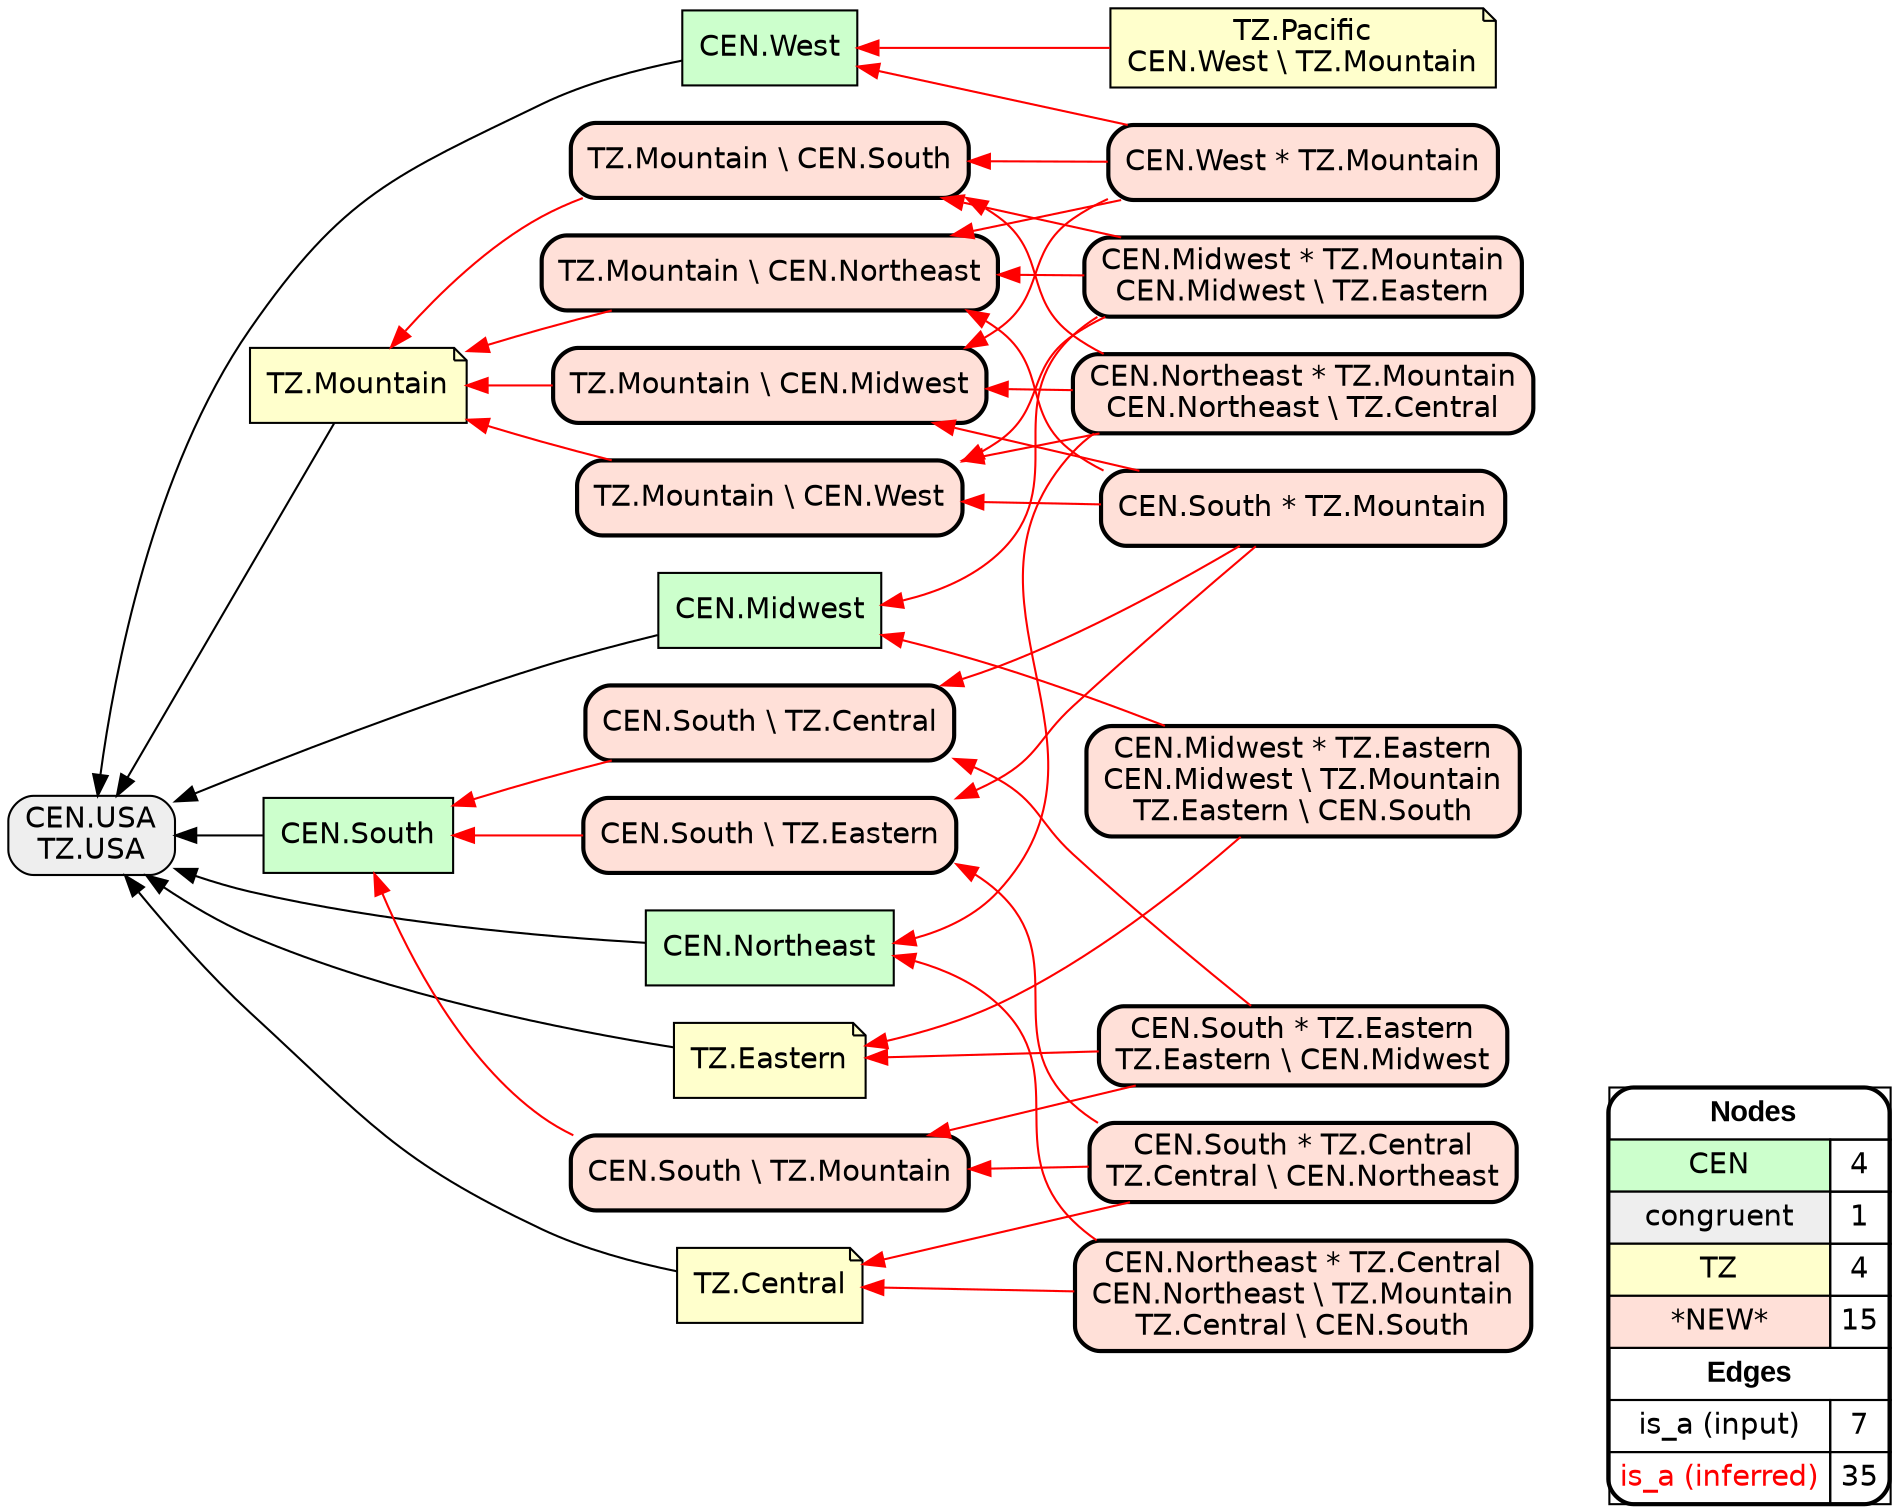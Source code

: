 digraph{
rankdir=RL
node[shape=box style=filled fillcolor="#CCFFCC" fontname="helvetica"] 
"CEN.Midwest"
"CEN.West"
"CEN.Northeast"
"CEN.South"
node[shape=box style="filled,rounded" fillcolor="#EEEEEE" fontname="helvetica"] 
"CEN.USA\nTZ.USA"
node[shape=note style=filled fillcolor="#FFFFCC" fontname="helvetica"] 
"TZ.Eastern"
"TZ.Mountain"
"TZ.Pacific\nCEN.West \\ TZ.Mountain"
"TZ.Central"
node[shape=box style="filled,rounded,bold" fillcolor="#FFE0D8" fontname="helvetica"] 
"CEN.South * TZ.Eastern\nTZ.Eastern \\ CEN.Midwest"
"TZ.Mountain \\ CEN.Northeast"
"CEN.South \\ TZ.Eastern"
"CEN.South * TZ.Mountain"
"TZ.Mountain \\ CEN.West"
"CEN.Midwest * TZ.Mountain\nCEN.Midwest \\ TZ.Eastern"
"TZ.Mountain \\ CEN.Midwest"
"CEN.Midwest * TZ.Eastern\nCEN.Midwest \\ TZ.Mountain\nTZ.Eastern \\ CEN.South"
"CEN.South \\ TZ.Mountain"
"CEN.West * TZ.Mountain"
"CEN.Northeast * TZ.Mountain\nCEN.Northeast \\ TZ.Central"
"CEN.South * TZ.Central\nTZ.Central \\ CEN.Northeast"
"TZ.Mountain \\ CEN.South"
"CEN.South \\ TZ.Central"
"CEN.Northeast * TZ.Central\nCEN.Northeast \\ TZ.Mountain\nTZ.Central \\ CEN.South"
edge[arrowhead=normal style=dotted color="#000000" constraint=true penwidth=1]
edge[arrowhead=normal style=solid color="#000000" constraint=true penwidth=1]
"CEN.South" -> "CEN.USA\nTZ.USA"
"TZ.Mountain" -> "CEN.USA\nTZ.USA"
"CEN.Midwest" -> "CEN.USA\nTZ.USA"
"CEN.West" -> "CEN.USA\nTZ.USA"
"TZ.Central" -> "CEN.USA\nTZ.USA"
"TZ.Eastern" -> "CEN.USA\nTZ.USA"
"CEN.Northeast" -> "CEN.USA\nTZ.USA"
edge[arrowhead=normal style=solid color="#FF0000" constraint=true penwidth=1]
"TZ.Mountain \\ CEN.South" -> "TZ.Mountain"
"CEN.West * TZ.Mountain" -> "CEN.West"
"CEN.South \\ TZ.Central" -> "CEN.South"
"TZ.Mountain \\ CEN.Northeast" -> "TZ.Mountain"
"CEN.Northeast * TZ.Mountain\nCEN.Northeast \\ TZ.Central" -> "TZ.Mountain \\ CEN.South"
"CEN.Midwest * TZ.Mountain\nCEN.Midwest \\ TZ.Eastern" -> "TZ.Mountain \\ CEN.Northeast"
"CEN.South * TZ.Mountain" -> "CEN.South \\ TZ.Eastern"
"CEN.West * TZ.Mountain" -> "TZ.Mountain \\ CEN.Midwest"
"CEN.Midwest * TZ.Eastern\nCEN.Midwest \\ TZ.Mountain\nTZ.Eastern \\ CEN.South" -> "TZ.Eastern"
"CEN.Midwest * TZ.Mountain\nCEN.Midwest \\ TZ.Eastern" -> "TZ.Mountain \\ CEN.West"
"TZ.Pacific\nCEN.West \\ TZ.Mountain" -> "CEN.West"
"CEN.South * TZ.Central\nTZ.Central \\ CEN.Northeast" -> "CEN.South \\ TZ.Mountain"
"CEN.South * TZ.Eastern\nTZ.Eastern \\ CEN.Midwest" -> "CEN.South \\ TZ.Central"
"CEN.South * TZ.Central\nTZ.Central \\ CEN.Northeast" -> "TZ.Central"
"CEN.South * TZ.Mountain" -> "TZ.Mountain \\ CEN.Northeast"
"TZ.Mountain \\ CEN.West" -> "TZ.Mountain"
"CEN.Northeast * TZ.Mountain\nCEN.Northeast \\ TZ.Central" -> "TZ.Mountain \\ CEN.Midwest"
"CEN.Northeast * TZ.Central\nCEN.Northeast \\ TZ.Mountain\nTZ.Central \\ CEN.South" -> "TZ.Central"
"CEN.Midwest * TZ.Mountain\nCEN.Midwest \\ TZ.Eastern" -> "TZ.Mountain \\ CEN.South"
"CEN.South * TZ.Eastern\nTZ.Eastern \\ CEN.Midwest" -> "TZ.Eastern"
"CEN.South * TZ.Central\nTZ.Central \\ CEN.Northeast" -> "CEN.South \\ TZ.Eastern"
"CEN.West * TZ.Mountain" -> "TZ.Mountain \\ CEN.South"
"CEN.South \\ TZ.Mountain" -> "CEN.South"
"CEN.Midwest * TZ.Eastern\nCEN.Midwest \\ TZ.Mountain\nTZ.Eastern \\ CEN.South" -> "CEN.Midwest"
"CEN.Midwest * TZ.Mountain\nCEN.Midwest \\ TZ.Eastern" -> "CEN.Midwest"
"CEN.South * TZ.Mountain" -> "TZ.Mountain \\ CEN.Midwest"
"CEN.Northeast * TZ.Central\nCEN.Northeast \\ TZ.Mountain\nTZ.Central \\ CEN.South" -> "CEN.Northeast"
"CEN.South * TZ.Mountain" -> "TZ.Mountain \\ CEN.West"
"CEN.Northeast * TZ.Mountain\nCEN.Northeast \\ TZ.Central" -> "CEN.Northeast"
"CEN.South * TZ.Mountain" -> "CEN.South \\ TZ.Central"
"CEN.West * TZ.Mountain" -> "TZ.Mountain \\ CEN.Northeast"
"CEN.South \\ TZ.Eastern" -> "CEN.South"
"TZ.Mountain \\ CEN.Midwest" -> "TZ.Mountain"
"CEN.South * TZ.Eastern\nTZ.Eastern \\ CEN.Midwest" -> "CEN.South \\ TZ.Mountain"
"CEN.Northeast * TZ.Mountain\nCEN.Northeast \\ TZ.Central" -> "TZ.Mountain \\ CEN.West"
node[shape=box] 
{rank=source Legend [fillcolor= white margin=0 label=< 
 <TABLE BORDER="0" CELLBORDER="1" CELLSPACING="0" CELLPADDING="4"> 
<TR> <TD COLSPAN="2"><font face="Arial Black"> Nodes</font></TD> </TR> 
<TR> 
 <TD bgcolor="#CCFFCC" fontname="helvetica">CEN</TD> 
 <TD>4</TD> 
 </TR> 
<TR> 
 <TD bgcolor="#EEEEEE" fontname="helvetica">congruent</TD> 
 <TD>1</TD> 
 </TR> 
<TR> 
 <TD bgcolor="#FFFFCC" fontname="helvetica">TZ</TD> 
 <TD>4</TD> 
 </TR> 
<TR> 
 <TD bgcolor="#FFE0D8" fontname="helvetica">*NEW*</TD> 
 <TD>15</TD> 
 </TR> 
<TR> <TD COLSPAN="2"><font face = "Arial Black"> Edges </font></TD> </TR> 
<TR> 
 <TD><font color ="#000000">is_a (input)</font></TD><TD>7</TD>
</TR>
<TR> 
 <TD><font color ="#FF0000">is_a (inferred)</font></TD><TD>35</TD>
</TR>
</TABLE> 
 >] } 
}